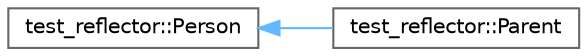 digraph "类继承关系图"
{
 // LATEX_PDF_SIZE
  bgcolor="transparent";
  edge [fontname=Helvetica,fontsize=10,labelfontname=Helvetica,labelfontsize=10];
  node [fontname=Helvetica,fontsize=10,shape=box,height=0.2,width=0.4];
  rankdir="LR";
  Node0 [id="Node000000",label="test_reflector::Person",height=0.2,width=0.4,color="grey40", fillcolor="white", style="filled",URL="$structtest__reflector_1_1_person.html",tooltip=" "];
  Node0 -> Node1 [id="edge7152_Node000000_Node000001",dir="back",color="steelblue1",style="solid",tooltip=" "];
  Node1 [id="Node000001",label="test_reflector::Parent",height=0.2,width=0.4,color="grey40", fillcolor="white", style="filled",URL="$structtest__reflector_1_1_parent.html",tooltip=" "];
}
